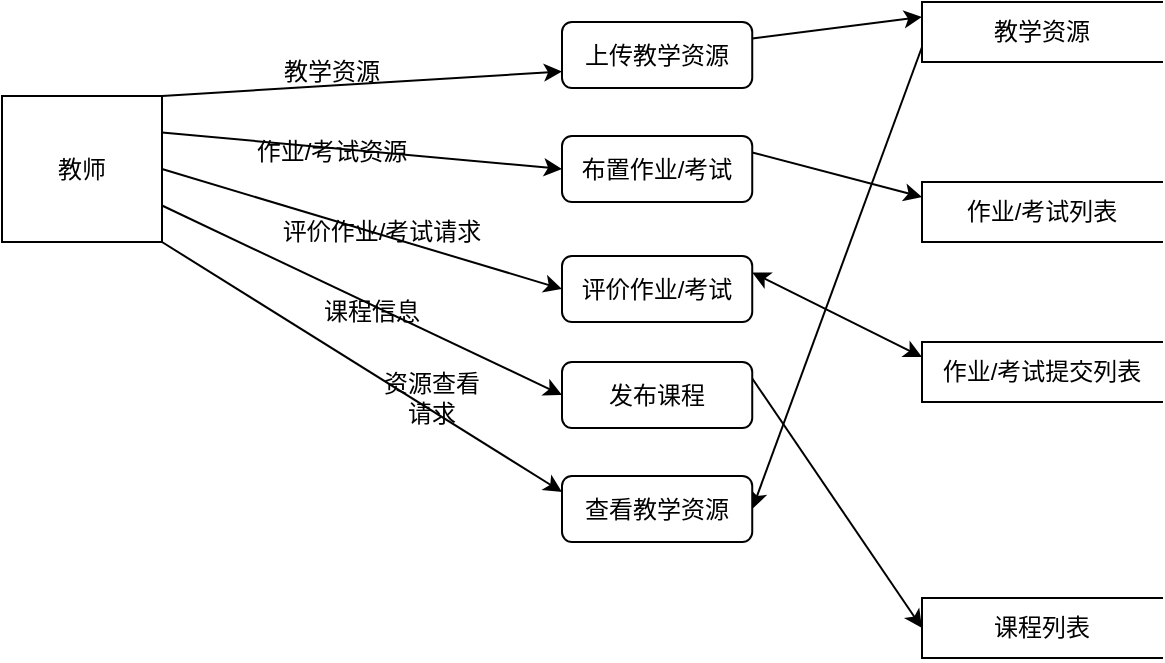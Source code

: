 <mxfile>
    <diagram id="ZVGKIoQYVbjHGwzvcb3v" name="Page-1">
        <mxGraphModel dx="1130" dy="825" grid="0" gridSize="10" guides="1" tooltips="1" connect="1" arrows="1" fold="1" page="1" pageScale="1" pageWidth="850" pageHeight="1100" math="0" shadow="0">
            <root>
                <mxCell id="0"/>
                <mxCell id="1" parent="0"/>
                <mxCell id="33" style="edgeStyle=none;html=1;exitX=0;exitY=0.75;exitDx=0;exitDy=0;entryX=1;entryY=0.5;entryDx=0;entryDy=0;" parent="1" source="3" target="26" edge="1">
                    <mxGeometry relative="1" as="geometry"/>
                </mxCell>
                <mxCell id="3" value="教学资源" style="shape=partialRectangle;whiteSpace=wrap;html=1;left=0;right=0;fillColor=none;" parent="1" vertex="1">
                    <mxGeometry x="540" y="180" width="120" height="30" as="geometry"/>
                </mxCell>
                <mxCell id="4" style="edgeStyle=none;html=1;exitX=0;exitY=0;exitDx=0;exitDy=0;entryX=0;entryY=1;entryDx=0;entryDy=0;endArrow=none;endFill=0;" parent="1" source="3" target="3" edge="1">
                    <mxGeometry relative="1" as="geometry"/>
                </mxCell>
                <mxCell id="5" value="教学资源" style="text;html=1;align=center;verticalAlign=middle;whiteSpace=wrap;rounded=0;" parent="1" vertex="1">
                    <mxGeometry x="210" y="200" width="70" height="30" as="geometry"/>
                </mxCell>
                <mxCell id="32" style="edgeStyle=none;html=1;exitX=1;exitY=0.25;exitDx=0;exitDy=0;entryX=0;entryY=0.5;entryDx=0;entryDy=0;" parent="1" source="6" target="30" edge="1">
                    <mxGeometry relative="1" as="geometry"/>
                </mxCell>
                <mxCell id="6" value="发布课程" style="rounded=1;whiteSpace=wrap;html=1;flipH=1;flipV=1;" parent="1" vertex="1">
                    <mxGeometry x="360" y="360" width="95.12" height="33" as="geometry"/>
                </mxCell>
                <mxCell id="7" style="edgeStyle=none;html=1;exitX=1;exitY=0;exitDx=0;exitDy=0;entryX=0;entryY=0.75;entryDx=0;entryDy=0;" parent="1" source="12" target="16" edge="1">
                    <mxGeometry relative="1" as="geometry"/>
                </mxCell>
                <mxCell id="8" style="edgeStyle=none;html=1;exitX=1;exitY=0.25;exitDx=0;exitDy=0;entryX=0;entryY=0.5;entryDx=0;entryDy=0;" parent="1" source="12" target="14" edge="1">
                    <mxGeometry relative="1" as="geometry"/>
                </mxCell>
                <mxCell id="9" style="edgeStyle=none;html=1;exitX=1;exitY=0.5;exitDx=0;exitDy=0;entryX=0;entryY=0.5;entryDx=0;entryDy=0;" parent="1" source="12" target="21" edge="1">
                    <mxGeometry relative="1" as="geometry"/>
                </mxCell>
                <mxCell id="10" style="edgeStyle=none;html=1;exitX=1;exitY=0.75;exitDx=0;exitDy=0;entryX=0;entryY=0.5;entryDx=0;entryDy=0;" parent="1" source="12" target="6" edge="1">
                    <mxGeometry relative="1" as="geometry"/>
                </mxCell>
                <mxCell id="11" style="edgeStyle=none;html=1;exitX=1;exitY=1;exitDx=0;exitDy=0;entryX=0;entryY=0.25;entryDx=0;entryDy=0;" parent="1" source="12" edge="1">
                    <mxGeometry relative="1" as="geometry">
                        <mxPoint x="360" y="425" as="targetPoint"/>
                    </mxGeometry>
                </mxCell>
                <mxCell id="12" value="教师" style="rounded=0;whiteSpace=wrap;html=1;" parent="1" vertex="1">
                    <mxGeometry x="80" y="227" width="80" height="73" as="geometry"/>
                </mxCell>
                <mxCell id="13" style="edgeStyle=none;html=1;exitX=1;exitY=0.25;exitDx=0;exitDy=0;entryX=0;entryY=0.25;entryDx=0;entryDy=0;" parent="1" source="14" target="18" edge="1">
                    <mxGeometry relative="1" as="geometry"/>
                </mxCell>
                <mxCell id="14" value="布置作业/考试" style="rounded=1;whiteSpace=wrap;html=1;flipH=1;flipV=1;" parent="1" vertex="1">
                    <mxGeometry x="360" y="247" width="95.12" height="33" as="geometry"/>
                </mxCell>
                <mxCell id="15" style="edgeStyle=none;html=1;exitX=1;exitY=0.25;exitDx=0;exitDy=0;entryX=0;entryY=0.25;entryDx=0;entryDy=0;" parent="1" source="16" edge="1" target="3">
                    <mxGeometry relative="1" as="geometry">
                        <mxPoint x="640" y="250" as="targetPoint"/>
                    </mxGeometry>
                </mxCell>
                <mxCell id="16" value="上传教学资源" style="rounded=1;whiteSpace=wrap;html=1;flipH=1;flipV=1;" parent="1" vertex="1">
                    <mxGeometry x="360" y="190" width="95.12" height="33" as="geometry"/>
                </mxCell>
                <mxCell id="18" value="&lt;span style=&quot;color: rgb(0, 0, 0);&quot;&gt;作业/考试列表&lt;/span&gt;" style="shape=partialRectangle;whiteSpace=wrap;html=1;left=0;right=0;fillColor=none;" parent="1" vertex="1">
                    <mxGeometry x="540" y="270" width="120" height="30" as="geometry"/>
                </mxCell>
                <mxCell id="19" style="edgeStyle=none;html=1;exitX=0;exitY=0;exitDx=0;exitDy=0;entryX=0;entryY=1;entryDx=0;entryDy=0;endArrow=none;endFill=0;" parent="1" source="18" target="18" edge="1">
                    <mxGeometry relative="1" as="geometry"/>
                </mxCell>
                <mxCell id="20" style="edgeStyle=none;html=1;entryX=1;entryY=0.25;entryDx=0;entryDy=0;startArrow=classic;startFill=1;exitX=0;exitY=0.25;exitDx=0;exitDy=0;" parent="1" target="21" edge="1" source="28">
                    <mxGeometry relative="1" as="geometry">
                        <mxPoint x="640" y="425" as="sourcePoint"/>
                    </mxGeometry>
                </mxCell>
                <mxCell id="21" value="评价作业/考试" style="rounded=1;whiteSpace=wrap;html=1;flipH=1;flipV=1;" parent="1" vertex="1">
                    <mxGeometry x="360" y="307" width="95.12" height="33" as="geometry"/>
                </mxCell>
                <mxCell id="22" value="作业/考试资源" style="text;html=1;align=center;verticalAlign=middle;whiteSpace=wrap;rounded=0;" parent="1" vertex="1">
                    <mxGeometry x="205" y="240" width="80" height="30" as="geometry"/>
                </mxCell>
                <mxCell id="23" value="评价作业/考试请求" style="text;html=1;align=center;verticalAlign=middle;whiteSpace=wrap;rounded=0;" parent="1" vertex="1">
                    <mxGeometry x="215" y="280" width="110" height="30" as="geometry"/>
                </mxCell>
                <mxCell id="24" value="资源查看请求" style="text;html=1;align=center;verticalAlign=middle;whiteSpace=wrap;rounded=0;" parent="1" vertex="1">
                    <mxGeometry x="265" y="363" width="60" height="30" as="geometry"/>
                </mxCell>
                <mxCell id="25" value="课程信息" style="text;html=1;align=center;verticalAlign=middle;whiteSpace=wrap;rounded=0;" parent="1" vertex="1">
                    <mxGeometry x="235" y="320" width="60" height="30" as="geometry"/>
                </mxCell>
                <mxCell id="26" value="查看教学资源" style="rounded=1;whiteSpace=wrap;html=1;flipH=1;flipV=1;" parent="1" vertex="1">
                    <mxGeometry x="360" y="417" width="95.12" height="33" as="geometry"/>
                </mxCell>
                <mxCell id="28" value="&lt;span style=&quot;color: rgb(0, 0, 0);&quot;&gt;作业/考试提交列表&lt;/span&gt;" style="shape=partialRectangle;whiteSpace=wrap;html=1;left=0;right=0;fillColor=none;" parent="1" vertex="1">
                    <mxGeometry x="540" y="350" width="120" height="30" as="geometry"/>
                </mxCell>
                <mxCell id="29" style="edgeStyle=none;html=1;exitX=0;exitY=0;exitDx=0;exitDy=0;entryX=0;entryY=1;entryDx=0;entryDy=0;endArrow=none;endFill=0;" parent="1" source="28" target="28" edge="1">
                    <mxGeometry relative="1" as="geometry"/>
                </mxCell>
                <mxCell id="30" value="课程列表" style="shape=partialRectangle;whiteSpace=wrap;html=1;left=0;right=0;fillColor=none;" parent="1" vertex="1">
                    <mxGeometry x="540" y="478" width="120" height="30" as="geometry"/>
                </mxCell>
                <mxCell id="31" style="edgeStyle=none;html=1;exitX=0;exitY=0;exitDx=0;exitDy=0;entryX=0;entryY=1;entryDx=0;entryDy=0;endArrow=none;endFill=0;" parent="1" source="30" target="30" edge="1">
                    <mxGeometry relative="1" as="geometry"/>
                </mxCell>
            </root>
        </mxGraphModel>
    </diagram>
</mxfile>